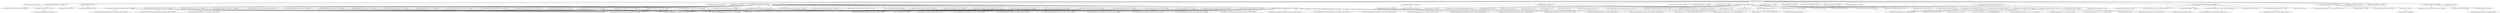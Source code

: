 digraph FishPiOffical__rhythm {
	"org.b3log:symphony:jar:3.6.3" -> "org.b3log:latke-core:jar:3.4.18:system" ; 
	"org.b3log:symphony:jar:3.6.3" -> "org.b3log:latke-repository-mysql:jar:3.4.18:compile" ; 
	"org.b3log:symphony:jar:3.6.3" -> "org.testng:testng:jar:6.14.3:test" ; 
	"org.b3log:symphony:jar:3.6.3" -> "commons-cli:commons-cli:jar:1.3.1:compile" ; 
	"org.b3log:symphony:jar:3.6.3" -> "org.jsoup:jsoup:jar:1.12.1:compile" ; 
	"org.b3log:symphony:jar:3.6.3" -> "com.vladsch.flexmark:flexmark-all:jar:0.50.40:compile" ; 
	"org.b3log:symphony:jar:3.6.3" -> "com.qiniu:qiniu-java-sdk:jar:7.8.0:compile" ; 
	"org.b3log:symphony:jar:3.6.3" -> "org.jodd:jodd-http:jar:6.0.6:compile" ; 
	"org.b3log:symphony:jar:3.6.3" -> "com.vdurmont:emoji-java:jar:5.1.0:compile" ; 
	"org.b3log:symphony:jar:3.6.3" -> "eu.bitwalker:UserAgentUtils:jar:1.21:compile" ; 
	"org.b3log:symphony:jar:3.6.3" -> "org.patchca:patchca:jar:0.5.0:system" ; 
	"org.b3log:symphony:jar:3.6.3" -> "org.elasticsearch:elasticsearch:jar:2.3.1:test" ; 
	"org.b3log:symphony:jar:3.6.3" -> "org.owasp.encoder:encoder:jar:1.2.2:compile" ; 
	"org.b3log:symphony:jar:3.6.3" -> "org.yaml:snakeyaml:jar:1.18:compile" ; 
	"org.b3log:symphony:jar:3.6.3" -> "com.sun.mail:javax.mail:jar:1.6.2:compile" ; 
	"org.b3log:symphony:jar:3.6.3" -> "com.squareup.okio:okio:jar:1.13.0:compile" ; 
	"org.b3log:symphony:jar:3.6.3" -> "org.assertj:assertj-core:jar:3.20.2:compile" ; 
	"org.b3log:symphony:jar:3.6.3" -> "org.kie.modules:org-apache-commons-lang3:pom:6.5.0.Final:compile" ; 
	"org.b3log:symphony:jar:3.6.3" -> "com.tencentcloudapi:tencentcloud-sdk-java:jar:3.1.426:compile" ; 
	"org.b3log:symphony:jar:3.6.3" -> "com.alipay.sdk:alipay-sdk-java:jar:4.22.67.ALL:compile" ; 
	"org.b3log:symphony:jar:3.6.3" -> "com.belerweb:pinyin4j:jar:2.5.1:compile" ; 
	"org.b3log:symphony:jar:3.6.3" -> "net.coobird:thumbnailator:jar:0.4.19:compile" ; 
	"org.b3log:symphony:jar:3.6.3" -> "org.jpedal:OpenViewerFX:jar:6.6.14:compile" ; 
	"org.b3log:symphony:jar:3.6.3" -> "com.gif4j:gif4j:jar:2.0:system" ; 
	"org.b3log:latke-repository-mysql:jar:3.4.18:compile" -> "(org.b3log:latke-core:jar:3.4.18:compile - omitted for duplicate)" ; 
	"org.b3log:latke-repository-mysql:jar:3.4.18:compile" -> "mysql:mysql-connector-java:jar:8.0.27:compile" ; 
	"mysql:mysql-connector-java:jar:8.0.27:compile" -> "com.google.protobuf:protobuf-java:jar:3.11.4:compile" ; 
	"org.testng:testng:jar:6.14.3:test" -> "com.beust:jcommander:jar:1.72:test" ; 
	"org.testng:testng:jar:6.14.3:test" -> "org.apache-extras.beanshell:bsh:jar:2.0b6:test" ; 
	"com.vladsch.flexmark:flexmark-all:jar:0.50.40:compile" -> "com.vladsch.flexmark:flexmark:jar:0.50.40:compile" ; 
	"com.vladsch.flexmark:flexmark-all:jar:0.50.40:compile" -> "com.vladsch.flexmark:flexmark-ext-abbreviation:jar:0.50.40:compile" ; 
	"com.vladsch.flexmark:flexmark-all:jar:0.50.40:compile" -> "com.vladsch.flexmark:flexmark-ext-admonition:jar:0.50.40:compile" ; 
	"com.vladsch.flexmark:flexmark-all:jar:0.50.40:compile" -> "com.vladsch.flexmark:flexmark-ext-anchorlink:jar:0.50.40:compile" ; 
	"com.vladsch.flexmark:flexmark-all:jar:0.50.40:compile" -> "com.vladsch.flexmark:flexmark-ext-aside:jar:0.50.40:compile" ; 
	"com.vladsch.flexmark:flexmark-all:jar:0.50.40:compile" -> "com.vladsch.flexmark:flexmark-ext-attributes:jar:0.50.40:compile" ; 
	"com.vladsch.flexmark:flexmark-all:jar:0.50.40:compile" -> "com.vladsch.flexmark:flexmark-ext-autolink:jar:0.50.40:compile" ; 
	"com.vladsch.flexmark:flexmark-all:jar:0.50.40:compile" -> "com.vladsch.flexmark:flexmark-ext-definition:jar:0.50.40:compile" ; 
	"com.vladsch.flexmark:flexmark-all:jar:0.50.40:compile" -> "com.vladsch.flexmark:flexmark-ext-emoji:jar:0.50.40:compile" ; 
	"com.vladsch.flexmark:flexmark-all:jar:0.50.40:compile" -> "com.vladsch.flexmark:flexmark-ext-enumerated-reference:jar:0.50.40:compile" ; 
	"com.vladsch.flexmark:flexmark-all:jar:0.50.40:compile" -> "com.vladsch.flexmark:flexmark-ext-escaped-character:jar:0.50.40:compile" ; 
	"com.vladsch.flexmark:flexmark-all:jar:0.50.40:compile" -> "com.vladsch.flexmark:flexmark-ext-footnotes:jar:0.50.40:compile" ; 
	"com.vladsch.flexmark:flexmark-all:jar:0.50.40:compile" -> "com.vladsch.flexmark:flexmark-ext-gfm-issues:jar:0.50.40:compile" ; 
	"com.vladsch.flexmark:flexmark-all:jar:0.50.40:compile" -> "com.vladsch.flexmark:flexmark-ext-gfm-strikethrough:jar:0.50.40:compile" ; 
	"com.vladsch.flexmark:flexmark-all:jar:0.50.40:compile" -> "com.vladsch.flexmark:flexmark-ext-gfm-tables:jar:0.50.40:compile" ; 
	"com.vladsch.flexmark:flexmark-all:jar:0.50.40:compile" -> "com.vladsch.flexmark:flexmark-ext-gfm-tasklist:jar:0.50.40:compile" ; 
	"com.vladsch.flexmark:flexmark-all:jar:0.50.40:compile" -> "com.vladsch.flexmark:flexmark-ext-gfm-users:jar:0.50.40:compile" ; 
	"com.vladsch.flexmark:flexmark-all:jar:0.50.40:compile" -> "com.vladsch.flexmark:flexmark-ext-gitlab:jar:0.50.40:compile" ; 
	"com.vladsch.flexmark:flexmark-all:jar:0.50.40:compile" -> "com.vladsch.flexmark:flexmark-ext-jekyll-front-matter:jar:0.50.40:compile" ; 
	"com.vladsch.flexmark:flexmark-all:jar:0.50.40:compile" -> "com.vladsch.flexmark:flexmark-ext-jekyll-tag:jar:0.50.40:compile" ; 
	"com.vladsch.flexmark:flexmark-all:jar:0.50.40:compile" -> "com.vladsch.flexmark:flexmark-ext-media-tags:jar:0.50.40:compile" ; 
	"com.vladsch.flexmark:flexmark-all:jar:0.50.40:compile" -> "com.vladsch.flexmark:flexmark-ext-macros:jar:0.50.40:compile" ; 
	"com.vladsch.flexmark:flexmark-all:jar:0.50.40:compile" -> "com.vladsch.flexmark:flexmark-ext-ins:jar:0.50.40:compile" ; 
	"com.vladsch.flexmark:flexmark-all:jar:0.50.40:compile" -> "com.vladsch.flexmark:flexmark-ext-xwiki-macros:jar:0.50.40:compile" ; 
	"com.vladsch.flexmark:flexmark-all:jar:0.50.40:compile" -> "com.vladsch.flexmark:flexmark-ext-superscript:jar:0.50.40:compile" ; 
	"com.vladsch.flexmark:flexmark-all:jar:0.50.40:compile" -> "com.vladsch.flexmark:flexmark-ext-tables:jar:0.50.40:compile" ; 
	"com.vladsch.flexmark:flexmark-all:jar:0.50.40:compile" -> "com.vladsch.flexmark:flexmark-ext-toc:jar:0.50.40:compile" ; 
	"com.vladsch.flexmark:flexmark-all:jar:0.50.40:compile" -> "com.vladsch.flexmark:flexmark-ext-typographic:jar:0.50.40:compile" ; 
	"com.vladsch.flexmark:flexmark-all:jar:0.50.40:compile" -> "com.vladsch.flexmark:flexmark-ext-wikilink:jar:0.50.40:compile" ; 
	"com.vladsch.flexmark:flexmark-all:jar:0.50.40:compile" -> "com.vladsch.flexmark:flexmark-ext-yaml-front-matter:jar:0.50.40:compile" ; 
	"com.vladsch.flexmark:flexmark-all:jar:0.50.40:compile" -> "com.vladsch.flexmark:flexmark-ext-youtube-embedded:jar:0.50.40:compile" ; 
	"com.vladsch.flexmark:flexmark-all:jar:0.50.40:compile" -> "com.vladsch.flexmark:flexmark-formatter:jar:0.50.40:compile" ; 
	"com.vladsch.flexmark:flexmark-all:jar:0.50.40:compile" -> "com.vladsch.flexmark:flexmark-html-parser:jar:0.50.40:compile" ; 
	"com.vladsch.flexmark:flexmark-all:jar:0.50.40:compile" -> "com.vladsch.flexmark:flexmark-html2md-converter:jar:0.50.40:compile" ; 
	"com.vladsch.flexmark:flexmark-all:jar:0.50.40:compile" -> "com.vladsch.flexmark:flexmark-profile-pegdown:jar:0.50.40:compile" ; 
	"com.vladsch.flexmark:flexmark-all:jar:0.50.40:compile" -> "com.vladsch.flexmark:flexmark-util:jar:0.50.40:compile" ; 
	"com.vladsch.flexmark:flexmark:jar:0.50.40:compile" -> "(com.vladsch.flexmark:flexmark-util:jar:0.50.40:compile - omitted for duplicate)" ; 
	"com.vladsch.flexmark:flexmark-ext-abbreviation:jar:0.50.40:compile" -> "(com.vladsch.flexmark:flexmark-util:jar:0.50.40:compile - omitted for duplicate)" ; 
	"com.vladsch.flexmark:flexmark-ext-abbreviation:jar:0.50.40:compile" -> "(com.vladsch.flexmark:flexmark-ext-autolink:jar:0.50.40:compile - omitted for duplicate)" ; 
	"com.vladsch.flexmark:flexmark-ext-abbreviation:jar:0.50.40:compile" -> "(com.vladsch.flexmark:flexmark:jar:0.50.40:compile - omitted for duplicate)" ; 
	"com.vladsch.flexmark:flexmark-ext-abbreviation:jar:0.50.40:compile" -> "(com.vladsch.flexmark:flexmark-formatter:jar:0.50.40:compile - omitted for duplicate)" ; 
	"com.vladsch.flexmark:flexmark-ext-admonition:jar:0.50.40:compile" -> "(com.vladsch.flexmark:flexmark-util:jar:0.50.40:compile - omitted for duplicate)" ; 
	"com.vladsch.flexmark:flexmark-ext-admonition:jar:0.50.40:compile" -> "(com.vladsch.flexmark:flexmark:jar:0.50.40:compile - omitted for duplicate)" ; 
	"com.vladsch.flexmark:flexmark-ext-admonition:jar:0.50.40:compile" -> "(com.vladsch.flexmark:flexmark-formatter:jar:0.50.40:compile - omitted for duplicate)" ; 
	"com.vladsch.flexmark:flexmark-ext-anchorlink:jar:0.50.40:compile" -> "(com.vladsch.flexmark:flexmark-util:jar:0.50.40:compile - omitted for duplicate)" ; 
	"com.vladsch.flexmark:flexmark-ext-anchorlink:jar:0.50.40:compile" -> "(com.vladsch.flexmark:flexmark:jar:0.50.40:compile - omitted for duplicate)" ; 
	"com.vladsch.flexmark:flexmark-ext-anchorlink:jar:0.50.40:compile" -> "(com.vladsch.flexmark:flexmark-formatter:jar:0.50.40:compile - omitted for duplicate)" ; 
	"com.vladsch.flexmark:flexmark-ext-aside:jar:0.50.40:compile" -> "(com.vladsch.flexmark:flexmark-util:jar:0.50.40:compile - omitted for duplicate)" ; 
	"com.vladsch.flexmark:flexmark-ext-aside:jar:0.50.40:compile" -> "(com.vladsch.flexmark:flexmark:jar:0.50.40:compile - omitted for duplicate)" ; 
	"com.vladsch.flexmark:flexmark-ext-aside:jar:0.50.40:compile" -> "(com.vladsch.flexmark:flexmark-formatter:jar:0.50.40:compile - omitted for duplicate)" ; 
	"com.vladsch.flexmark:flexmark-ext-attributes:jar:0.50.40:compile" -> "(com.vladsch.flexmark:flexmark-util:jar:0.50.40:compile - omitted for duplicate)" ; 
	"com.vladsch.flexmark:flexmark-ext-attributes:jar:0.50.40:compile" -> "(com.vladsch.flexmark:flexmark:jar:0.50.40:compile - omitted for duplicate)" ; 
	"com.vladsch.flexmark:flexmark-ext-attributes:jar:0.50.40:compile" -> "(com.vladsch.flexmark:flexmark-formatter:jar:0.50.40:compile - omitted for duplicate)" ; 
	"com.vladsch.flexmark:flexmark-ext-autolink:jar:0.50.40:compile" -> "(com.vladsch.flexmark:flexmark-util:jar:0.50.40:compile - omitted for duplicate)" ; 
	"com.vladsch.flexmark:flexmark-ext-autolink:jar:0.50.40:compile" -> "(com.vladsch.flexmark:flexmark:jar:0.50.40:compile - omitted for duplicate)" ; 
	"com.vladsch.flexmark:flexmark-ext-autolink:jar:0.50.40:compile" -> "org.nibor.autolink:autolink:jar:0.6.0:compile" ; 
	"com.vladsch.flexmark:flexmark-ext-definition:jar:0.50.40:compile" -> "(com.vladsch.flexmark:flexmark-util:jar:0.50.40:compile - omitted for duplicate)" ; 
	"com.vladsch.flexmark:flexmark-ext-definition:jar:0.50.40:compile" -> "(com.vladsch.flexmark:flexmark:jar:0.50.40:compile - omitted for duplicate)" ; 
	"com.vladsch.flexmark:flexmark-ext-definition:jar:0.50.40:compile" -> "(com.vladsch.flexmark:flexmark-formatter:jar:0.50.40:compile - omitted for duplicate)" ; 
	"com.vladsch.flexmark:flexmark-ext-emoji:jar:0.50.40:compile" -> "(com.vladsch.flexmark:flexmark-util:jar:0.50.40:compile - omitted for duplicate)" ; 
	"com.vladsch.flexmark:flexmark-ext-emoji:jar:0.50.40:compile" -> "(com.vladsch.flexmark:flexmark:jar:0.50.40:compile - omitted for duplicate)" ; 
	"com.vladsch.flexmark:flexmark-ext-emoji:jar:0.50.40:compile" -> "(com.vladsch.flexmark:flexmark-formatter:jar:0.50.40:compile - omitted for duplicate)" ; 
	"com.vladsch.flexmark:flexmark-ext-enumerated-reference:jar:0.50.40:compile" -> "(com.vladsch.flexmark:flexmark-util:jar:0.50.40:compile - omitted for duplicate)" ; 
	"com.vladsch.flexmark:flexmark-ext-enumerated-reference:jar:0.50.40:compile" -> "(com.vladsch.flexmark:flexmark:jar:0.50.40:compile - omitted for duplicate)" ; 
	"com.vladsch.flexmark:flexmark-ext-enumerated-reference:jar:0.50.40:compile" -> "(com.vladsch.flexmark:flexmark-formatter:jar:0.50.40:compile - omitted for duplicate)" ; 
	"com.vladsch.flexmark:flexmark-ext-enumerated-reference:jar:0.50.40:compile" -> "(com.vladsch.flexmark:flexmark-ext-attributes:jar:0.50.40:compile - omitted for duplicate)" ; 
	"com.vladsch.flexmark:flexmark-ext-escaped-character:jar:0.50.40:compile" -> "(com.vladsch.flexmark:flexmark-util:jar:0.50.40:compile - omitted for duplicate)" ; 
	"com.vladsch.flexmark:flexmark-ext-escaped-character:jar:0.50.40:compile" -> "(com.vladsch.flexmark:flexmark:jar:0.50.40:compile - omitted for duplicate)" ; 
	"com.vladsch.flexmark:flexmark-ext-escaped-character:jar:0.50.40:compile" -> "(com.vladsch.flexmark:flexmark-formatter:jar:0.50.40:compile - omitted for duplicate)" ; 
	"com.vladsch.flexmark:flexmark-ext-footnotes:jar:0.50.40:compile" -> "(com.vladsch.flexmark:flexmark-util:jar:0.50.40:compile - omitted for duplicate)" ; 
	"com.vladsch.flexmark:flexmark-ext-footnotes:jar:0.50.40:compile" -> "(com.vladsch.flexmark:flexmark:jar:0.50.40:compile - omitted for duplicate)" ; 
	"com.vladsch.flexmark:flexmark-ext-footnotes:jar:0.50.40:compile" -> "(com.vladsch.flexmark:flexmark-formatter:jar:0.50.40:compile - omitted for duplicate)" ; 
	"com.vladsch.flexmark:flexmark-ext-gfm-issues:jar:0.50.40:compile" -> "(com.vladsch.flexmark:flexmark-util:jar:0.50.40:compile - omitted for duplicate)" ; 
	"com.vladsch.flexmark:flexmark-ext-gfm-issues:jar:0.50.40:compile" -> "(com.vladsch.flexmark:flexmark:jar:0.50.40:compile - omitted for duplicate)" ; 
	"com.vladsch.flexmark:flexmark-ext-gfm-issues:jar:0.50.40:compile" -> "(com.vladsch.flexmark:flexmark-formatter:jar:0.50.40:compile - omitted for duplicate)" ; 
	"com.vladsch.flexmark:flexmark-ext-gfm-strikethrough:jar:0.50.40:compile" -> "(com.vladsch.flexmark:flexmark-util:jar:0.50.40:compile - omitted for duplicate)" ; 
	"com.vladsch.flexmark:flexmark-ext-gfm-strikethrough:jar:0.50.40:compile" -> "(com.vladsch.flexmark:flexmark:jar:0.50.40:compile - omitted for duplicate)" ; 
	"com.vladsch.flexmark:flexmark-ext-gfm-strikethrough:jar:0.50.40:compile" -> "(com.vladsch.flexmark:flexmark-formatter:jar:0.50.40:compile - omitted for duplicate)" ; 
	"com.vladsch.flexmark:flexmark-ext-gfm-tables:jar:0.50.40:compile" -> "(com.vladsch.flexmark:flexmark-util:jar:0.50.40:compile - omitted for duplicate)" ; 
	"com.vladsch.flexmark:flexmark-ext-gfm-tables:jar:0.50.40:compile" -> "(com.vladsch.flexmark:flexmark:jar:0.50.40:compile - omitted for duplicate)" ; 
	"com.vladsch.flexmark:flexmark-ext-gfm-tables:jar:0.50.40:compile" -> "(com.vladsch.flexmark:flexmark-formatter:jar:0.50.40:compile - omitted for duplicate)" ; 
	"com.vladsch.flexmark:flexmark-ext-gfm-tasklist:jar:0.50.40:compile" -> "(com.vladsch.flexmark:flexmark-util:jar:0.50.40:compile - omitted for duplicate)" ; 
	"com.vladsch.flexmark:flexmark-ext-gfm-tasklist:jar:0.50.40:compile" -> "(com.vladsch.flexmark:flexmark:jar:0.50.40:compile - omitted for duplicate)" ; 
	"com.vladsch.flexmark:flexmark-ext-gfm-tasklist:jar:0.50.40:compile" -> "(com.vladsch.flexmark:flexmark-formatter:jar:0.50.40:compile - omitted for duplicate)" ; 
	"com.vladsch.flexmark:flexmark-ext-gfm-users:jar:0.50.40:compile" -> "(com.vladsch.flexmark:flexmark-util:jar:0.50.40:compile - omitted for duplicate)" ; 
	"com.vladsch.flexmark:flexmark-ext-gfm-users:jar:0.50.40:compile" -> "(com.vladsch.flexmark:flexmark:jar:0.50.40:compile - omitted for duplicate)" ; 
	"com.vladsch.flexmark:flexmark-ext-gfm-users:jar:0.50.40:compile" -> "(com.vladsch.flexmark:flexmark-formatter:jar:0.50.40:compile - omitted for duplicate)" ; 
	"com.vladsch.flexmark:flexmark-ext-gitlab:jar:0.50.40:compile" -> "(com.vladsch.flexmark:flexmark-util:jar:0.50.40:compile - omitted for duplicate)" ; 
	"com.vladsch.flexmark:flexmark-ext-gitlab:jar:0.50.40:compile" -> "(com.vladsch.flexmark:flexmark:jar:0.50.40:compile - omitted for duplicate)" ; 
	"com.vladsch.flexmark:flexmark-ext-gitlab:jar:0.50.40:compile" -> "(com.vladsch.flexmark:flexmark-formatter:jar:0.50.40:compile - omitted for duplicate)" ; 
	"com.vladsch.flexmark:flexmark-ext-jekyll-front-matter:jar:0.50.40:compile" -> "(com.vladsch.flexmark:flexmark-util:jar:0.50.40:compile - omitted for duplicate)" ; 
	"com.vladsch.flexmark:flexmark-ext-jekyll-front-matter:jar:0.50.40:compile" -> "(com.vladsch.flexmark:flexmark:jar:0.50.40:compile - omitted for duplicate)" ; 
	"com.vladsch.flexmark:flexmark-ext-jekyll-front-matter:jar:0.50.40:compile" -> "(com.vladsch.flexmark:flexmark-ext-yaml-front-matter:jar:0.50.40:compile - omitted for duplicate)" ; 
	"com.vladsch.flexmark:flexmark-ext-jekyll-front-matter:jar:0.50.40:compile" -> "(com.vladsch.flexmark:flexmark-formatter:jar:0.50.40:compile - omitted for duplicate)" ; 
	"com.vladsch.flexmark:flexmark-ext-jekyll-tag:jar:0.50.40:compile" -> "(com.vladsch.flexmark:flexmark-util:jar:0.50.40:compile - omitted for duplicate)" ; 
	"com.vladsch.flexmark:flexmark-ext-jekyll-tag:jar:0.50.40:compile" -> "(com.vladsch.flexmark:flexmark:jar:0.50.40:compile - omitted for duplicate)" ; 
	"com.vladsch.flexmark:flexmark-ext-jekyll-tag:jar:0.50.40:compile" -> "(com.vladsch.flexmark:flexmark-formatter:jar:0.50.40:compile - omitted for duplicate)" ; 
	"com.vladsch.flexmark:flexmark-ext-media-tags:jar:0.50.40:compile" -> "(com.vladsch.flexmark:flexmark:jar:0.50.40:compile - omitted for duplicate)" ; 
	"com.vladsch.flexmark:flexmark-ext-macros:jar:0.50.40:compile" -> "(com.vladsch.flexmark:flexmark-util:jar:0.50.40:compile - omitted for duplicate)" ; 
	"com.vladsch.flexmark:flexmark-ext-macros:jar:0.50.40:compile" -> "(com.vladsch.flexmark:flexmark:jar:0.50.40:compile - omitted for duplicate)" ; 
	"com.vladsch.flexmark:flexmark-ext-macros:jar:0.50.40:compile" -> "(com.vladsch.flexmark:flexmark-ext-gitlab:jar:0.50.40:compile - omitted for duplicate)" ; 
	"com.vladsch.flexmark:flexmark-ext-macros:jar:0.50.40:compile" -> "(com.vladsch.flexmark:flexmark-formatter:jar:0.50.40:compile - omitted for duplicate)" ; 
	"com.vladsch.flexmark:flexmark-ext-ins:jar:0.50.40:compile" -> "(com.vladsch.flexmark:flexmark-util:jar:0.50.40:compile - omitted for duplicate)" ; 
	"com.vladsch.flexmark:flexmark-ext-ins:jar:0.50.40:compile" -> "(com.vladsch.flexmark:flexmark:jar:0.50.40:compile - omitted for duplicate)" ; 
	"com.vladsch.flexmark:flexmark-ext-ins:jar:0.50.40:compile" -> "(com.vladsch.flexmark:flexmark-formatter:jar:0.50.40:compile - omitted for duplicate)" ; 
	"com.vladsch.flexmark:flexmark-ext-xwiki-macros:jar:0.50.40:compile" -> "(com.vladsch.flexmark:flexmark-util:jar:0.50.40:compile - omitted for duplicate)" ; 
	"com.vladsch.flexmark:flexmark-ext-xwiki-macros:jar:0.50.40:compile" -> "(com.vladsch.flexmark:flexmark:jar:0.50.40:compile - omitted for duplicate)" ; 
	"com.vladsch.flexmark:flexmark-ext-xwiki-macros:jar:0.50.40:compile" -> "(com.vladsch.flexmark:flexmark-formatter:jar:0.50.40:compile - omitted for duplicate)" ; 
	"com.vladsch.flexmark:flexmark-ext-superscript:jar:0.50.40:compile" -> "(com.vladsch.flexmark:flexmark-util:jar:0.50.40:compile - omitted for duplicate)" ; 
	"com.vladsch.flexmark:flexmark-ext-superscript:jar:0.50.40:compile" -> "(com.vladsch.flexmark:flexmark:jar:0.50.40:compile - omitted for duplicate)" ; 
	"com.vladsch.flexmark:flexmark-ext-superscript:jar:0.50.40:compile" -> "(com.vladsch.flexmark:flexmark-formatter:jar:0.50.40:compile - omitted for duplicate)" ; 
	"com.vladsch.flexmark:flexmark-ext-tables:jar:0.50.40:compile" -> "(com.vladsch.flexmark:flexmark-util:jar:0.50.40:compile - omitted for duplicate)" ; 
	"com.vladsch.flexmark:flexmark-ext-tables:jar:0.50.40:compile" -> "(com.vladsch.flexmark:flexmark:jar:0.50.40:compile - omitted for duplicate)" ; 
	"com.vladsch.flexmark:flexmark-ext-tables:jar:0.50.40:compile" -> "(com.vladsch.flexmark:flexmark-formatter:jar:0.50.40:compile - omitted for duplicate)" ; 
	"com.vladsch.flexmark:flexmark-ext-toc:jar:0.50.40:compile" -> "(com.vladsch.flexmark:flexmark-util:jar:0.50.40:compile - omitted for duplicate)" ; 
	"com.vladsch.flexmark:flexmark-ext-toc:jar:0.50.40:compile" -> "(com.vladsch.flexmark:flexmark:jar:0.50.40:compile - omitted for duplicate)" ; 
	"com.vladsch.flexmark:flexmark-ext-toc:jar:0.50.40:compile" -> "(com.vladsch.flexmark:flexmark-formatter:jar:0.50.40:compile - omitted for duplicate)" ; 
	"com.vladsch.flexmark:flexmark-ext-typographic:jar:0.50.40:compile" -> "(com.vladsch.flexmark:flexmark-util:jar:0.50.40:compile - omitted for duplicate)" ; 
	"com.vladsch.flexmark:flexmark-ext-typographic:jar:0.50.40:compile" -> "(com.vladsch.flexmark:flexmark:jar:0.50.40:compile - omitted for duplicate)" ; 
	"com.vladsch.flexmark:flexmark-ext-typographic:jar:0.50.40:compile" -> "(com.vladsch.flexmark:flexmark-formatter:jar:0.50.40:compile - omitted for duplicate)" ; 
	"com.vladsch.flexmark:flexmark-ext-wikilink:jar:0.50.40:compile" -> "(com.vladsch.flexmark:flexmark-util:jar:0.50.40:compile - omitted for duplicate)" ; 
	"com.vladsch.flexmark:flexmark-ext-wikilink:jar:0.50.40:compile" -> "(com.vladsch.flexmark:flexmark:jar:0.50.40:compile - omitted for duplicate)" ; 
	"com.vladsch.flexmark:flexmark-ext-wikilink:jar:0.50.40:compile" -> "(com.vladsch.flexmark:flexmark-formatter:jar:0.50.40:compile - omitted for duplicate)" ; 
	"com.vladsch.flexmark:flexmark-ext-yaml-front-matter:jar:0.50.40:compile" -> "(com.vladsch.flexmark:flexmark-util:jar:0.50.40:compile - omitted for duplicate)" ; 
	"com.vladsch.flexmark:flexmark-ext-yaml-front-matter:jar:0.50.40:compile" -> "(com.vladsch.flexmark:flexmark:jar:0.50.40:compile - omitted for duplicate)" ; 
	"com.vladsch.flexmark:flexmark-ext-yaml-front-matter:jar:0.50.40:compile" -> "(com.vladsch.flexmark:flexmark-formatter:jar:0.50.40:compile - omitted for duplicate)" ; 
	"com.vladsch.flexmark:flexmark-ext-youtube-embedded:jar:0.50.40:compile" -> "(com.vladsch.flexmark:flexmark:jar:0.50.40:compile - omitted for duplicate)" ; 
	"com.vladsch.flexmark:flexmark-formatter:jar:0.50.40:compile" -> "(com.vladsch.flexmark:flexmark-util:jar:0.50.40:compile - omitted for duplicate)" ; 
	"com.vladsch.flexmark:flexmark-formatter:jar:0.50.40:compile" -> "(com.vladsch.flexmark:flexmark:jar:0.50.40:compile - omitted for duplicate)" ; 
	"com.vladsch.flexmark:flexmark-html-parser:jar:0.50.40:compile" -> "(com.vladsch.flexmark:flexmark-util:jar:0.50.40:compile - omitted for duplicate)" ; 
	"com.vladsch.flexmark:flexmark-html-parser:jar:0.50.40:compile" -> "(com.vladsch.flexmark:flexmark:jar:0.50.40:compile - omitted for duplicate)" ; 
	"com.vladsch.flexmark:flexmark-html-parser:jar:0.50.40:compile" -> "(com.vladsch.flexmark:flexmark-ext-emoji:jar:0.50.40:compile - omitted for duplicate)" ; 
	"com.vladsch.flexmark:flexmark-html-parser:jar:0.50.40:compile" -> "(org.jsoup:jsoup:jar:1.11.3:compile - omitted for conflict with 1.12.1)" ; 
	"com.vladsch.flexmark:flexmark-html2md-converter:jar:0.50.40:compile" -> "(com.vladsch.flexmark:flexmark-util:jar:0.50.40:compile - omitted for duplicate)" ; 
	"com.vladsch.flexmark:flexmark-html2md-converter:jar:0.50.40:compile" -> "(com.vladsch.flexmark:flexmark:jar:0.50.40:compile - omitted for duplicate)" ; 
	"com.vladsch.flexmark:flexmark-html2md-converter:jar:0.50.40:compile" -> "(com.vladsch.flexmark:flexmark-ext-emoji:jar:0.50.40:compile - omitted for duplicate)" ; 
	"com.vladsch.flexmark:flexmark-html2md-converter:jar:0.50.40:compile" -> "(org.jsoup:jsoup:jar:1.11.3:compile - omitted for conflict with 1.12.1)" ; 
	"com.vladsch.flexmark:flexmark-profile-pegdown:jar:0.50.40:compile" -> "(com.vladsch.flexmark:flexmark:jar:0.50.40:compile - omitted for duplicate)" ; 
	"com.vladsch.flexmark:flexmark-profile-pegdown:jar:0.50.40:compile" -> "(com.vladsch.flexmark:flexmark-ext-abbreviation:jar:0.50.40:compile - omitted for duplicate)" ; 
	"com.vladsch.flexmark:flexmark-profile-pegdown:jar:0.50.40:compile" -> "(com.vladsch.flexmark:flexmark-ext-anchorlink:jar:0.50.40:compile - omitted for duplicate)" ; 
	"com.vladsch.flexmark:flexmark-profile-pegdown:jar:0.50.40:compile" -> "(com.vladsch.flexmark:flexmark-ext-aside:jar:0.50.40:compile - omitted for duplicate)" ; 
	"com.vladsch.flexmark:flexmark-profile-pegdown:jar:0.50.40:compile" -> "(com.vladsch.flexmark:flexmark-ext-autolink:jar:0.50.40:compile - omitted for duplicate)" ; 
	"com.vladsch.flexmark:flexmark-profile-pegdown:jar:0.50.40:compile" -> "(com.vladsch.flexmark:flexmark-ext-definition:jar:0.50.40:compile - omitted for duplicate)" ; 
	"com.vladsch.flexmark:flexmark-profile-pegdown:jar:0.50.40:compile" -> "(com.vladsch.flexmark:flexmark-ext-emoji:jar:0.50.40:compile - omitted for duplicate)" ; 
	"com.vladsch.flexmark:flexmark-profile-pegdown:jar:0.50.40:compile" -> "(com.vladsch.flexmark:flexmark-ext-escaped-character:jar:0.50.40:compile - omitted for duplicate)" ; 
	"com.vladsch.flexmark:flexmark-profile-pegdown:jar:0.50.40:compile" -> "(com.vladsch.flexmark:flexmark-ext-footnotes:jar:0.50.40:compile - omitted for duplicate)" ; 
	"com.vladsch.flexmark:flexmark-profile-pegdown:jar:0.50.40:compile" -> "(com.vladsch.flexmark:flexmark-ext-gfm-strikethrough:jar:0.50.40:compile - omitted for duplicate)" ; 
	"com.vladsch.flexmark:flexmark-profile-pegdown:jar:0.50.40:compile" -> "(com.vladsch.flexmark:flexmark-ext-gfm-tasklist:jar:0.50.40:compile - omitted for duplicate)" ; 
	"com.vladsch.flexmark:flexmark-profile-pegdown:jar:0.50.40:compile" -> "(com.vladsch.flexmark:flexmark-ext-ins:jar:0.50.40:compile - omitted for duplicate)" ; 
	"com.vladsch.flexmark:flexmark-profile-pegdown:jar:0.50.40:compile" -> "(com.vladsch.flexmark:flexmark-ext-jekyll-front-matter:jar:0.50.40:compile - omitted for duplicate)" ; 
	"com.vladsch.flexmark:flexmark-profile-pegdown:jar:0.50.40:compile" -> "(com.vladsch.flexmark:flexmark-ext-superscript:jar:0.50.40:compile - omitted for duplicate)" ; 
	"com.vladsch.flexmark:flexmark-profile-pegdown:jar:0.50.40:compile" -> "(com.vladsch.flexmark:flexmark-ext-tables:jar:0.50.40:compile - omitted for duplicate)" ; 
	"com.vladsch.flexmark:flexmark-profile-pegdown:jar:0.50.40:compile" -> "(com.vladsch.flexmark:flexmark-ext-toc:jar:0.50.40:compile - omitted for duplicate)" ; 
	"com.vladsch.flexmark:flexmark-profile-pegdown:jar:0.50.40:compile" -> "(com.vladsch.flexmark:flexmark-ext-typographic:jar:0.50.40:compile - omitted for duplicate)" ; 
	"com.vladsch.flexmark:flexmark-profile-pegdown:jar:0.50.40:compile" -> "(com.vladsch.flexmark:flexmark-ext-wikilink:jar:0.50.40:compile - omitted for duplicate)" ; 
	"com.vladsch.flexmark:flexmark-profile-pegdown:jar:0.50.40:compile" -> "(com.vladsch.flexmark:flexmark-util:jar:0.50.40:compile - omitted for duplicate)" ; 
	"com.qiniu:qiniu-java-sdk:jar:7.8.0:compile" -> "com.squareup.okhttp3:okhttp:jar:3.14.4:runtime" ; 
	"com.qiniu:qiniu-java-sdk:jar:7.8.0:compile" -> "com.google.code.gson:gson:jar:2.8.5:compile" ; 
	"com.squareup.okhttp3:okhttp:jar:3.14.4:runtime" -> "(com.squareup.okio:okio:jar:1.17.2:runtime - omitted for conflict with 1.13.0)" ; 
	"org.jodd:jodd-http:jar:6.0.6:compile" -> "org.jodd:jodd-util:jar:6.0.1:compile" ; 
	"org.elasticsearch:elasticsearch:jar:2.3.1:test" -> "org.apache.lucene:lucene-core:jar:5.5.0:test" ; 
	"org.elasticsearch:elasticsearch:jar:2.3.1:test" -> "org.apache.lucene:lucene-backward-codecs:jar:5.5.0:test" ; 
	"org.elasticsearch:elasticsearch:jar:2.3.1:test" -> "org.apache.lucene:lucene-analyzers-common:jar:5.5.0:test" ; 
	"org.elasticsearch:elasticsearch:jar:2.3.1:test" -> "org.apache.lucene:lucene-queries:jar:5.5.0:test" ; 
	"org.elasticsearch:elasticsearch:jar:2.3.1:test" -> "org.apache.lucene:lucene-memory:jar:5.5.0:test" ; 
	"org.elasticsearch:elasticsearch:jar:2.3.1:test" -> "org.apache.lucene:lucene-highlighter:jar:5.5.0:test" ; 
	"org.elasticsearch:elasticsearch:jar:2.3.1:test" -> "org.apache.lucene:lucene-queryparser:jar:5.5.0:test" ; 
	"org.elasticsearch:elasticsearch:jar:2.3.1:test" -> "org.apache.lucene:lucene-suggest:jar:5.5.0:test" ; 
	"org.elasticsearch:elasticsearch:jar:2.3.1:test" -> "org.apache.lucene:lucene-join:jar:5.5.0:test" ; 
	"org.elasticsearch:elasticsearch:jar:2.3.1:test" -> "org.apache.lucene:lucene-spatial:jar:5.5.0:test" ; 
	"org.elasticsearch:elasticsearch:jar:2.3.1:test" -> "com.google.guava:guava:jar:18.0:test" ; 
	"org.elasticsearch:elasticsearch:jar:2.3.1:test" -> "org.elasticsearch:securesm:jar:1.0:test" ; 
	"org.elasticsearch:elasticsearch:jar:2.3.1:test" -> "com.carrotsearch:hppc:jar:0.7.1:test" ; 
	"org.elasticsearch:elasticsearch:jar:2.3.1:test" -> "joda-time:joda-time:jar:2.8.2:test" ; 
	"org.elasticsearch:elasticsearch:jar:2.3.1:test" -> "org.joda:joda-convert:jar:1.2:test" ; 
	"org.elasticsearch:elasticsearch:jar:2.3.1:test" -> "com.fasterxml.jackson.core:jackson-core:jar:2.6.2:test" ; 
	"org.elasticsearch:elasticsearch:jar:2.3.1:test" -> "com.fasterxml.jackson.dataformat:jackson-dataformat-smile:jar:2.6.2:test" ; 
	"org.elasticsearch:elasticsearch:jar:2.3.1:test" -> "com.fasterxml.jackson.dataformat:jackson-dataformat-yaml:jar:2.6.2:test" ; 
	"org.elasticsearch:elasticsearch:jar:2.3.1:test" -> "com.fasterxml.jackson.dataformat:jackson-dataformat-cbor:jar:2.6.2:test" ; 
	"org.elasticsearch:elasticsearch:jar:2.3.1:test" -> "io.netty:netty:jar:3.10.5.Final:test" ; 
	"org.elasticsearch:elasticsearch:jar:2.3.1:test" -> "com.ning:compress-lzf:jar:1.0.2:test" ; 
	"org.elasticsearch:elasticsearch:jar:2.3.1:test" -> "com.tdunning:t-digest:jar:3.0:test" ; 
	"org.elasticsearch:elasticsearch:jar:2.3.1:test" -> "org.hdrhistogram:HdrHistogram:jar:2.1.6:test" ; 
	"org.elasticsearch:elasticsearch:jar:2.3.1:test" -> "(commons-cli:commons-cli:jar:1.3.1:test - omitted for duplicate)" ; 
	"org.elasticsearch:elasticsearch:jar:2.3.1:test" -> "com.twitter:jsr166e:jar:1.1.0:test" ; 
	"org.apache.lucene:lucene-backward-codecs:jar:5.5.0:test" -> "(org.apache.lucene:lucene-core:jar:5.5.0:test - omitted for duplicate)" ; 
	"org.apache.lucene:lucene-analyzers-common:jar:5.5.0:test" -> "(org.apache.lucene:lucene-core:jar:5.5.0:test - omitted for duplicate)" ; 
	"org.apache.lucene:lucene-queries:jar:5.5.0:test" -> "(org.apache.lucene:lucene-core:jar:5.5.0:test - omitted for duplicate)" ; 
	"org.apache.lucene:lucene-memory:jar:5.5.0:test" -> "(org.apache.lucene:lucene-core:jar:5.5.0:test - omitted for duplicate)" ; 
	"org.apache.lucene:lucene-highlighter:jar:5.5.0:test" -> "(org.apache.lucene:lucene-analyzers-common:jar:5.5.0:test - omitted for duplicate)" ; 
	"org.apache.lucene:lucene-highlighter:jar:5.5.0:test" -> "(org.apache.lucene:lucene-core:jar:5.5.0:test - omitted for duplicate)" ; 
	"org.apache.lucene:lucene-highlighter:jar:5.5.0:test" -> "(org.apache.lucene:lucene-join:jar:5.5.0:test - omitted for duplicate)" ; 
	"org.apache.lucene:lucene-highlighter:jar:5.5.0:test" -> "(org.apache.lucene:lucene-memory:jar:5.5.0:test - omitted for duplicate)" ; 
	"org.apache.lucene:lucene-highlighter:jar:5.5.0:test" -> "(org.apache.lucene:lucene-queries:jar:5.5.0:test - omitted for duplicate)" ; 
	"org.apache.lucene:lucene-queryparser:jar:5.5.0:test" -> "(org.apache.lucene:lucene-core:jar:5.5.0:test - omitted for duplicate)" ; 
	"org.apache.lucene:lucene-queryparser:jar:5.5.0:test" -> "(org.apache.lucene:lucene-queries:jar:5.5.0:test - omitted for duplicate)" ; 
	"org.apache.lucene:lucene-queryparser:jar:5.5.0:test" -> "org.apache.lucene:lucene-sandbox:jar:5.5.0:test" ; 
	"org.apache.lucene:lucene-suggest:jar:5.5.0:test" -> "(org.apache.lucene:lucene-analyzers-common:jar:5.5.0:test - omitted for duplicate)" ; 
	"org.apache.lucene:lucene-suggest:jar:5.5.0:test" -> "(org.apache.lucene:lucene-core:jar:5.5.0:test - omitted for duplicate)" ; 
	"org.apache.lucene:lucene-suggest:jar:5.5.0:test" -> "org.apache.lucene:lucene-misc:jar:5.5.0:test" ; 
	"org.apache.lucene:lucene-suggest:jar:5.5.0:test" -> "(org.apache.lucene:lucene-queries:jar:5.5.0:test - omitted for duplicate)" ; 
	"org.apache.lucene:lucene-join:jar:5.5.0:test" -> "(org.apache.lucene:lucene-core:jar:5.5.0:test - omitted for duplicate)" ; 
	"org.apache.lucene:lucene-join:jar:5.5.0:test" -> "org.apache.lucene:lucene-grouping:jar:5.5.0:test" ; 
	"org.apache.lucene:lucene-spatial:jar:5.5.0:test" -> "(org.apache.lucene:lucene-core:jar:5.5.0:test - omitted for duplicate)" ; 
	"org.apache.lucene:lucene-spatial:jar:5.5.0:test" -> "(org.apache.lucene:lucene-misc:jar:5.5.0:test - omitted for duplicate)" ; 
	"org.apache.lucene:lucene-spatial:jar:5.5.0:test" -> "(org.apache.lucene:lucene-queries:jar:5.5.0:test - omitted for duplicate)" ; 
	"org.apache.lucene:lucene-spatial:jar:5.5.0:test" -> "org.apache.lucene:lucene-spatial3d:jar:5.5.0:test" ; 
	"org.apache.lucene:lucene-spatial:jar:5.5.0:test" -> "com.spatial4j:spatial4j:jar:0.5:test" ; 
	"com.fasterxml.jackson.dataformat:jackson-dataformat-smile:jar:2.6.2:test" -> "(com.fasterxml.jackson.core:jackson-core:jar:2.6.2:test - omitted for duplicate)" ; 
	"com.fasterxml.jackson.dataformat:jackson-dataformat-yaml:jar:2.6.2:test" -> "(com.fasterxml.jackson.core:jackson-core:jar:2.6.2:test - omitted for duplicate)" ; 
	"com.fasterxml.jackson.dataformat:jackson-dataformat-yaml:jar:2.6.2:test" -> "(org.yaml:snakeyaml:jar:1.15:test - omitted for conflict with 1.18)" ; 
	"com.fasterxml.jackson.dataformat:jackson-dataformat-cbor:jar:2.6.2:test" -> "(com.fasterxml.jackson.core:jackson-core:jar:2.6.2:test - omitted for duplicate)" ; 
	"com.sun.mail:javax.mail:jar:1.6.2:compile" -> "javax.activation:activation:jar:1.1:compile" ; 
	"org.kie.modules:org-apache-commons-lang3:pom:6.5.0.Final:compile" -> "org.apache.commons:commons-lang3:jar:3.1:compile" ; 
	"com.tencentcloudapi:tencentcloud-sdk-java:jar:3.1.426:compile" -> "commons-logging:commons-logging:jar:1.2:compile" ; 
	"com.tencentcloudapi:tencentcloud-sdk-java:jar:3.1.426:compile" -> "(com.squareup.okio:okio:jar:1.12.0:compile - omitted for conflict with 1.13.0)" ; 
	"com.tencentcloudapi:tencentcloud-sdk-java:jar:3.1.426:compile" -> "com.squareup.okhttp:okhttp:jar:2.7.5:compile" ; 
	"com.tencentcloudapi:tencentcloud-sdk-java:jar:3.1.426:compile" -> "(com.google.code.gson:gson:jar:2.2.4:compile - omitted for conflict with 2.8.5)" ; 
	"com.tencentcloudapi:tencentcloud-sdk-java:jar:3.1.426:compile" -> "javax.xml.bind:jaxb-api:jar:2.3.0:compile" ; 
	"com.tencentcloudapi:tencentcloud-sdk-java:jar:3.1.426:compile" -> "com.squareup.okhttp:logging-interceptor:jar:2.7.5:compile" ; 
	"com.tencentcloudapi:tencentcloud-sdk-java:jar:3.1.426:compile" -> "org.ini4j:ini4j:jar:0.5.4:compile" ; 
	"com.squareup.okhttp:okhttp:jar:2.7.5:compile" -> "(com.squareup.okio:okio:jar:1.6.0:compile - omitted for conflict with 1.13.0)" ; 
	"com.squareup.okhttp:logging-interceptor:jar:2.7.5:compile" -> "(com.squareup.okhttp:okhttp:jar:2.7.5:compile - omitted for duplicate)" ; 
	"com.alipay.sdk:alipay-sdk-java:jar:4.22.67.ALL:compile" -> "(commons-logging:commons-logging:jar:1.1.1:compile - omitted for conflict with 1.2)" ; 
	"com.alipay.sdk:alipay-sdk-java:jar:4.22.67.ALL:compile" -> "com.alibaba:fastjson:jar:1.2.78:compile" ; 
	"com.alipay.sdk:alipay-sdk-java:jar:4.22.67.ALL:compile" -> "org.bouncycastle:bcprov-jdk15on:jar:1.62:compile" ; 
	"com.alipay.sdk:alipay-sdk-java:jar:4.22.67.ALL:compile" -> "dom4j:dom4j:jar:1.6.1:compile" ; 
	"dom4j:dom4j:jar:1.6.1:compile" -> "xml-apis:xml-apis:jar:1.0.b2:compile" ; 
	"org.jpedal:OpenViewerFX:jar:6.6.14:compile" -> "org.eclipse.birt.runtime.3_7_1:org.mozilla.javascript:jar:1.7.2:compile" ; 
	"org.jpedal:OpenViewerFX:jar:6.6.14:compile" -> "bouncycastle:bcprov-jdk16:jar:140:compile" ; 
	"org.jpedal:OpenViewerFX:jar:6.6.14:compile" -> "bouncycastle:bcmail-jdk16:jar:140:compile" ; 
	"bouncycastle:bcmail-jdk16:jar:140:compile" -> "(bouncycastle:bcprov-jdk16:jar:140:compile - omitted for duplicate)" ; 
}
